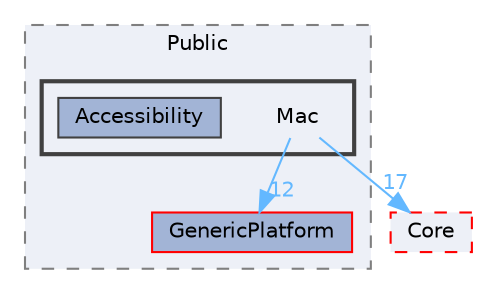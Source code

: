 digraph "Mac"
{
 // INTERACTIVE_SVG=YES
 // LATEX_PDF_SIZE
  bgcolor="transparent";
  edge [fontname=Helvetica,fontsize=10,labelfontname=Helvetica,labelfontsize=10];
  node [fontname=Helvetica,fontsize=10,shape=box,height=0.2,width=0.4];
  compound=true
  subgraph clusterdir_822f4142be24b1a42e8b780181de5344 {
    graph [ bgcolor="#edf0f7", pencolor="grey50", label="Public", fontname=Helvetica,fontsize=10 style="filled,dashed", URL="dir_822f4142be24b1a42e8b780181de5344.html",tooltip=""]
  dir_cdfed4ffc75fe6ca0526636b48f76dc7 [label="GenericPlatform", fillcolor="#a2b4d6", color="red", style="filled", URL="dir_cdfed4ffc75fe6ca0526636b48f76dc7.html",tooltip=""];
  subgraph clusterdir_697bc2f492929cf6ceb637c7485219d4 {
    graph [ bgcolor="#edf0f7", pencolor="grey25", label="", fontname=Helvetica,fontsize=10 style="filled,bold", URL="dir_697bc2f492929cf6ceb637c7485219d4.html",tooltip=""]
    dir_697bc2f492929cf6ceb637c7485219d4 [shape=plaintext, label="Mac"];
  dir_7a8a10e3e05c152d4982573d9ee74869 [label="Accessibility", fillcolor="#a2b4d6", color="grey25", style="filled", URL="dir_7a8a10e3e05c152d4982573d9ee74869.html",tooltip=""];
  }
  }
  dir_0e6cddcc9caa1238c7f3774224afaa45 [label="Core", fillcolor="#edf0f7", color="red", style="filled,dashed", URL="dir_0e6cddcc9caa1238c7f3774224afaa45.html",tooltip=""];
  dir_697bc2f492929cf6ceb637c7485219d4->dir_0e6cddcc9caa1238c7f3774224afaa45 [headlabel="17", labeldistance=1.5 headhref="dir_000593_000266.html" href="dir_000593_000266.html" color="steelblue1" fontcolor="steelblue1"];
  dir_697bc2f492929cf6ceb637c7485219d4->dir_cdfed4ffc75fe6ca0526636b48f76dc7 [headlabel="12", labeldistance=1.5 headhref="dir_000593_000431.html" href="dir_000593_000431.html" color="steelblue1" fontcolor="steelblue1"];
}
